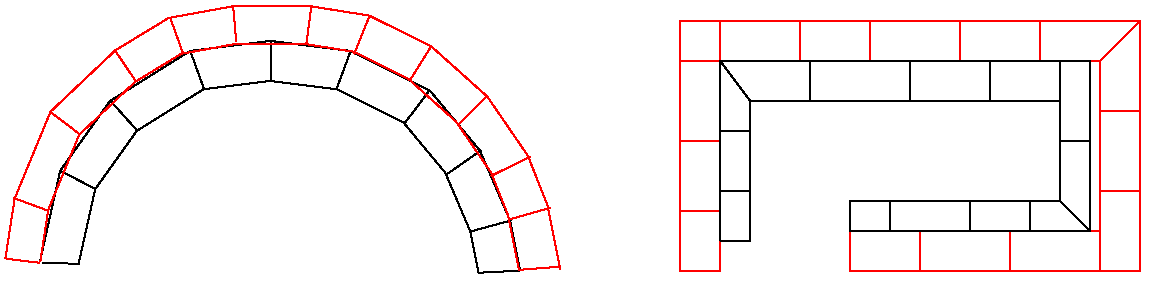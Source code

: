 #FIG 3.2
Landscape
Center
Inches
Letter  
100.00
Single
-2
1200 2
2 1 0 1 0 7 50 0 -1 0.000 0 0 -1 0 0 10
	 900 4125 1050 3450 1425 2925 2025 2550 2625 2475 3225 2550
	 3825 2850 4200 3300 4425 3825 4500 4200
2 1 0 1 0 7 50 0 -1 0.000 0 0 -1 0 0 10
	 1188 4149 1313 3587 1625 3150 2125 2838 2625 2775 3125 2838
	 3625 3087 3938 3463 4125 3900 4188 4212
2 1 0 1 0 7 50 0 -1 0.000 0 0 -1 0 0 2
	 1056 3452 1314 3585
2 1 0 1 0 7 50 0 -1 0.000 0 0 -1 0 0 2
	 1430 2927 1627 3147
2 1 0 1 0 7 50 0 -1 0.000 0 0 -1 0 0 2
	 2027 2553 2130 2837
2 1 0 1 0 7 50 0 -1 0.000 0 0 -1 0 0 2
	 2633 2480 2629 2773
2 1 0 1 0 7 50 0 -1 0.000 0 0 -1 0 0 2
	 3226 2558 3123 2837
2 1 0 1 0 7 50 0 -1 0.000 0 0 -1 0 0 2
	 3815 2854 3635 3091
2 1 0 1 0 7 50 0 -1 0.000 0 0 -1 0 0 2
	 4206 3297 3953 3473
2 1 0 1 0 7 50 0 -1 0.000 0 0 -1 0 0 2
	 4434 3821 4120 3907
2 1 0 1 0 7 50 0 -1 0.000 0 0 -1 0 0 2
	 916 4139 1193 4147
2 1 0 1 0 7 50 0 -1 0.000 0 0 -1 0 0 2
	 4186 4214 4493 4199
2 1 0 1 4 7 50 0 -1 0.000 0 0 -1 0 0 13
	 901 4132 961 3742 1193 3179 1613 2782 1958 2572 2371 2497
	 2881 2497 3256 2557 3661 2759 4021 3082 4283 3464 4411 3787
	 4493 4199
2 1 0 1 4 7 50 0 -1 0.000 0 0 -1 0 0 13
	 639 4109 709 3658 978 3006 1464 2546 1864 2303 2342 2216
	 2933 2216 3368 2285 3837 2519 4254 2893 4558 3336 4706 3710
	 4801 4187
2 1 0 1 4 7 50 0 -1 0.000 0 0 -1 0 0 2
	 646 4109 893 4139
2 1 0 1 4 7 50 0 -1 0.000 0 0 7 0 0 2
	 961 3749 698 3652
2 1 0 1 4 7 50 0 -1 0.000 0 0 7 0 0 2
	 1193 3172 976 3007
2 1 0 1 4 7 50 0 -1 0.000 0 0 7 0 0 2
	 1621 2782 1463 2549
2 1 0 1 4 7 50 0 -1 0.000 0 0 7 0 0 2
	 2348 2219 2371 2482
2 1 0 1 4 7 50 0 -1 0.000 0 0 7 0 0 2
	 2933 2227 2896 2504
2 1 0 1 4 7 50 0 -1 0.000 0 0 7 0 0 2
	 3368 2294 3256 2572
2 1 0 1 4 7 50 0 -1 0.000 0 0 7 0 0 2
	 3826 2527 3676 2767
2 1 0 1 4 7 50 0 -1 0.000 0 0 7 0 0 2
	 4253 2887 4036 3104
2 1 0 1 4 7 50 0 -1 0.000 0 0 7 0 0 2
	 4576 3344 4283 3487
2 1 0 1 4 7 50 0 -1 0.000 0 0 7 0 0 2
	 4726 3727 4411 3817
2 1 0 1 4 7 50 0 -1 0.000 0 0 7 0 0 2
	 4793 4169 4493 4192
2 1 0 1 4 7 50 0 -1 0.000 0 0 -1 0 0 2
	 1876 2302 1973 2572
2 3 0 1 4 7 50 0 -1 0.000 0 0 -1 0 0 12
	 5700 4200 5700 2325 9150 2325 9150 4200 6975 4200 6975 3900
	 8850 3900 8850 2625 6000 2625 6000 4200 5775 4200 5700 4200
2 1 0 1 4 7 50 0 -1 0.000 0 0 -1 0 0 2
	 5700 3750 6000 3750
2 1 0 1 4 7 50 0 -1 0.000 0 0 -1 0 0 2
	 5700 3225 6000 3225
2 1 0 1 4 7 50 0 -1 0.000 0 0 -1 0 0 2
	 5700 2625 6000 2625
2 1 0 1 4 7 50 0 -1 0.000 0 0 -1 0 0 2
	 6000 2325 6000 2625
2 1 0 1 4 7 50 0 -1 0.000 0 0 -1 0 0 2
	 7125 2325 7125 2625
2 1 0 1 4 7 50 0 -1 0.000 0 0 -1 0 0 2
	 7800 2325 7800 2625
2 1 0 1 4 7 50 0 -1 0.000 0 0 -1 0 0 2
	 8400 2325 8400 2625
2 1 0 1 4 7 50 0 -1 0.000 0 0 -1 0 0 2
	 9150 2325 8850 2625
2 1 0 1 4 7 50 0 -1 0.000 0 0 -1 0 0 2
	 8850 3000 9150 3000
2 1 0 1 4 7 50 0 -1 0.000 0 0 -1 0 0 2
	 8850 3600 9150 3600
2 1 0 1 4 7 50 0 -1 0.000 0 0 -1 0 0 2
	 8850 3900 8850 4200
2 1 0 1 4 7 50 0 -1 0.000 0 0 -1 0 0 2
	 8175 3900 8175 4200
2 1 0 1 4 7 50 0 -1 0.000 0 0 -1 0 0 2
	 7500 3900 7500 4200
2 1 0 1 4 7 50 0 -1 0.000 0 0 -1 0 0 2
	 6600 2325 6600 2625
2 1 0 1 0 7 50 0 -1 0.000 0 0 -1 0 0 2
	 6000 2625 6225 2925
2 1 0 1 0 7 50 0 -1 0.000 0 0 -1 0 0 2
	 6675 2625 6675 2925
2 1 0 1 0 7 50 0 -1 0.000 0 0 -1 0 0 2
	 7425 2625 7425 2925
2 1 0 1 0 7 50 0 -1 0.000 0 0 -1 0 0 2
	 8025 2625 8025 2925
2 1 0 1 0 7 50 0 -1 0.000 0 0 -1 0 0 2
	 8550 2625 8550 2925
2 1 0 1 0 7 50 0 -1 0.000 0 0 -1 0 0 2
	 8550 3225 8775 3225
2 1 0 1 0 7 50 0 -1 0.000 0 0 -1 0 0 2
	 8550 3675 8775 3900
2 1 0 1 0 7 50 0 -1 0.000 0 0 -1 0 0 2
	 8325 3675 8325 3900
2 1 0 1 0 7 50 0 -1 0.000 0 0 -1 0 0 2
	 7875 3675 7875 3900
2 1 0 1 0 7 50 0 -1 0.000 0 0 -1 0 0 2
	 7275 3675 7275 3900
2 1 0 1 0 7 50 0 -1 0.000 0 0 -1 0 0 2
	 6225 3975 6000 3975
2 1 0 1 0 7 50 0 -1 0.000 0 0 -1 0 0 2
	 6000 3600 6225 3600
2 1 0 1 0 7 50 0 -1 0.000 0 0 -1 0 0 2
	 6000 3150 6225 3150
2 1 0 1 0 7 50 0 -1 0.000 0 0 -1 0 0 5
	 6225 3975 6225 2925 8550 2925 8550 3675 6975 3675
2 1 0 1 0 7 50 0 -1 0.000 0 0 -1 0 0 6
	 6000 3975 6000 2625 8775 2625 8775 3900 6975 3900 6975 3675
2 2 0 0 7 7 50 0 -1 0.000 0 0 -1 0 0 5
	 9225 2175 600 2175 600 4275 9225 4275 9225 2175
